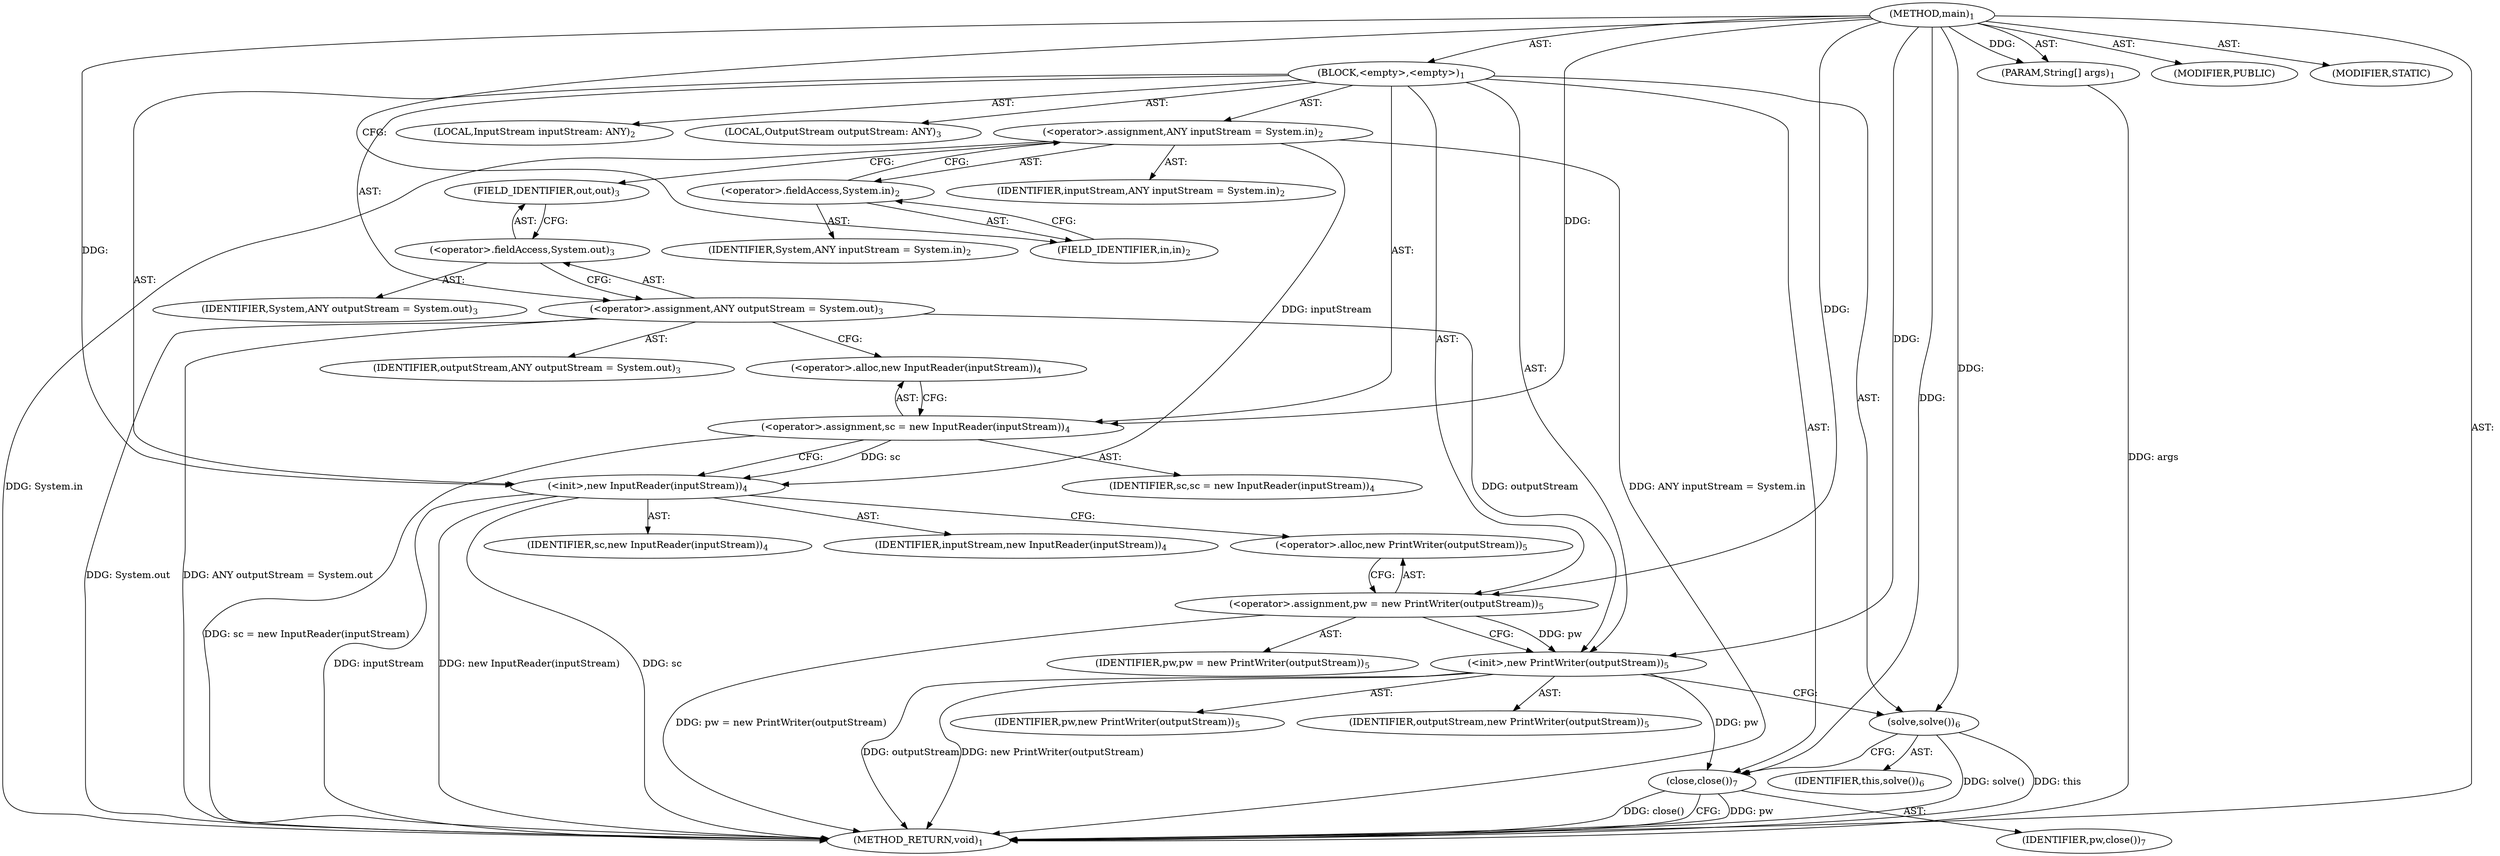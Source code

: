 digraph "main" {  
"17" [label = <(METHOD,main)<SUB>1</SUB>> ]
"18" [label = <(PARAM,String[] args)<SUB>1</SUB>> ]
"19" [label = <(BLOCK,&lt;empty&gt;,&lt;empty&gt;)<SUB>1</SUB>> ]
"20" [label = <(LOCAL,InputStream inputStream: ANY)<SUB>2</SUB>> ]
"21" [label = <(&lt;operator&gt;.assignment,ANY inputStream = System.in)<SUB>2</SUB>> ]
"22" [label = <(IDENTIFIER,inputStream,ANY inputStream = System.in)<SUB>2</SUB>> ]
"23" [label = <(&lt;operator&gt;.fieldAccess,System.in)<SUB>2</SUB>> ]
"24" [label = <(IDENTIFIER,System,ANY inputStream = System.in)<SUB>2</SUB>> ]
"25" [label = <(FIELD_IDENTIFIER,in,in)<SUB>2</SUB>> ]
"26" [label = <(LOCAL,OutputStream outputStream: ANY)<SUB>3</SUB>> ]
"27" [label = <(&lt;operator&gt;.assignment,ANY outputStream = System.out)<SUB>3</SUB>> ]
"28" [label = <(IDENTIFIER,outputStream,ANY outputStream = System.out)<SUB>3</SUB>> ]
"29" [label = <(&lt;operator&gt;.fieldAccess,System.out)<SUB>3</SUB>> ]
"30" [label = <(IDENTIFIER,System,ANY outputStream = System.out)<SUB>3</SUB>> ]
"31" [label = <(FIELD_IDENTIFIER,out,out)<SUB>3</SUB>> ]
"32" [label = <(&lt;operator&gt;.assignment,sc = new InputReader(inputStream))<SUB>4</SUB>> ]
"33" [label = <(IDENTIFIER,sc,sc = new InputReader(inputStream))<SUB>4</SUB>> ]
"34" [label = <(&lt;operator&gt;.alloc,new InputReader(inputStream))<SUB>4</SUB>> ]
"35" [label = <(&lt;init&gt;,new InputReader(inputStream))<SUB>4</SUB>> ]
"36" [label = <(IDENTIFIER,sc,new InputReader(inputStream))<SUB>4</SUB>> ]
"37" [label = <(IDENTIFIER,inputStream,new InputReader(inputStream))<SUB>4</SUB>> ]
"38" [label = <(&lt;operator&gt;.assignment,pw = new PrintWriter(outputStream))<SUB>5</SUB>> ]
"39" [label = <(IDENTIFIER,pw,pw = new PrintWriter(outputStream))<SUB>5</SUB>> ]
"40" [label = <(&lt;operator&gt;.alloc,new PrintWriter(outputStream))<SUB>5</SUB>> ]
"41" [label = <(&lt;init&gt;,new PrintWriter(outputStream))<SUB>5</SUB>> ]
"42" [label = <(IDENTIFIER,pw,new PrintWriter(outputStream))<SUB>5</SUB>> ]
"43" [label = <(IDENTIFIER,outputStream,new PrintWriter(outputStream))<SUB>5</SUB>> ]
"44" [label = <(solve,solve())<SUB>6</SUB>> ]
"45" [label = <(IDENTIFIER,this,solve())<SUB>6</SUB>> ]
"46" [label = <(close,close())<SUB>7</SUB>> ]
"47" [label = <(IDENTIFIER,pw,close())<SUB>7</SUB>> ]
"48" [label = <(MODIFIER,PUBLIC)> ]
"49" [label = <(MODIFIER,STATIC)> ]
"50" [label = <(METHOD_RETURN,void)<SUB>1</SUB>> ]
  "17" -> "18"  [ label = "AST: "] 
  "17" -> "19"  [ label = "AST: "] 
  "17" -> "48"  [ label = "AST: "] 
  "17" -> "49"  [ label = "AST: "] 
  "17" -> "50"  [ label = "AST: "] 
  "19" -> "20"  [ label = "AST: "] 
  "19" -> "21"  [ label = "AST: "] 
  "19" -> "26"  [ label = "AST: "] 
  "19" -> "27"  [ label = "AST: "] 
  "19" -> "32"  [ label = "AST: "] 
  "19" -> "35"  [ label = "AST: "] 
  "19" -> "38"  [ label = "AST: "] 
  "19" -> "41"  [ label = "AST: "] 
  "19" -> "44"  [ label = "AST: "] 
  "19" -> "46"  [ label = "AST: "] 
  "21" -> "22"  [ label = "AST: "] 
  "21" -> "23"  [ label = "AST: "] 
  "23" -> "24"  [ label = "AST: "] 
  "23" -> "25"  [ label = "AST: "] 
  "27" -> "28"  [ label = "AST: "] 
  "27" -> "29"  [ label = "AST: "] 
  "29" -> "30"  [ label = "AST: "] 
  "29" -> "31"  [ label = "AST: "] 
  "32" -> "33"  [ label = "AST: "] 
  "32" -> "34"  [ label = "AST: "] 
  "35" -> "36"  [ label = "AST: "] 
  "35" -> "37"  [ label = "AST: "] 
  "38" -> "39"  [ label = "AST: "] 
  "38" -> "40"  [ label = "AST: "] 
  "41" -> "42"  [ label = "AST: "] 
  "41" -> "43"  [ label = "AST: "] 
  "44" -> "45"  [ label = "AST: "] 
  "46" -> "47"  [ label = "AST: "] 
  "21" -> "31"  [ label = "CFG: "] 
  "27" -> "34"  [ label = "CFG: "] 
  "32" -> "35"  [ label = "CFG: "] 
  "35" -> "40"  [ label = "CFG: "] 
  "38" -> "41"  [ label = "CFG: "] 
  "41" -> "44"  [ label = "CFG: "] 
  "44" -> "46"  [ label = "CFG: "] 
  "46" -> "50"  [ label = "CFG: "] 
  "23" -> "21"  [ label = "CFG: "] 
  "29" -> "27"  [ label = "CFG: "] 
  "34" -> "32"  [ label = "CFG: "] 
  "40" -> "38"  [ label = "CFG: "] 
  "25" -> "23"  [ label = "CFG: "] 
  "31" -> "29"  [ label = "CFG: "] 
  "17" -> "25"  [ label = "CFG: "] 
  "18" -> "50"  [ label = "DDG: args"] 
  "21" -> "50"  [ label = "DDG: System.in"] 
  "21" -> "50"  [ label = "DDG: ANY inputStream = System.in"] 
  "27" -> "50"  [ label = "DDG: System.out"] 
  "27" -> "50"  [ label = "DDG: ANY outputStream = System.out"] 
  "32" -> "50"  [ label = "DDG: sc = new InputReader(inputStream)"] 
  "35" -> "50"  [ label = "DDG: sc"] 
  "35" -> "50"  [ label = "DDG: inputStream"] 
  "35" -> "50"  [ label = "DDG: new InputReader(inputStream)"] 
  "38" -> "50"  [ label = "DDG: pw = new PrintWriter(outputStream)"] 
  "41" -> "50"  [ label = "DDG: outputStream"] 
  "41" -> "50"  [ label = "DDG: new PrintWriter(outputStream)"] 
  "44" -> "50"  [ label = "DDG: solve()"] 
  "46" -> "50"  [ label = "DDG: pw"] 
  "46" -> "50"  [ label = "DDG: close()"] 
  "44" -> "50"  [ label = "DDG: this"] 
  "17" -> "18"  [ label = "DDG: "] 
  "17" -> "32"  [ label = "DDG: "] 
  "17" -> "38"  [ label = "DDG: "] 
  "32" -> "35"  [ label = "DDG: sc"] 
  "17" -> "35"  [ label = "DDG: "] 
  "21" -> "35"  [ label = "DDG: inputStream"] 
  "38" -> "41"  [ label = "DDG: pw"] 
  "17" -> "41"  [ label = "DDG: "] 
  "27" -> "41"  [ label = "DDG: outputStream"] 
  "17" -> "44"  [ label = "DDG: "] 
  "41" -> "46"  [ label = "DDG: pw"] 
  "17" -> "46"  [ label = "DDG: "] 
}

